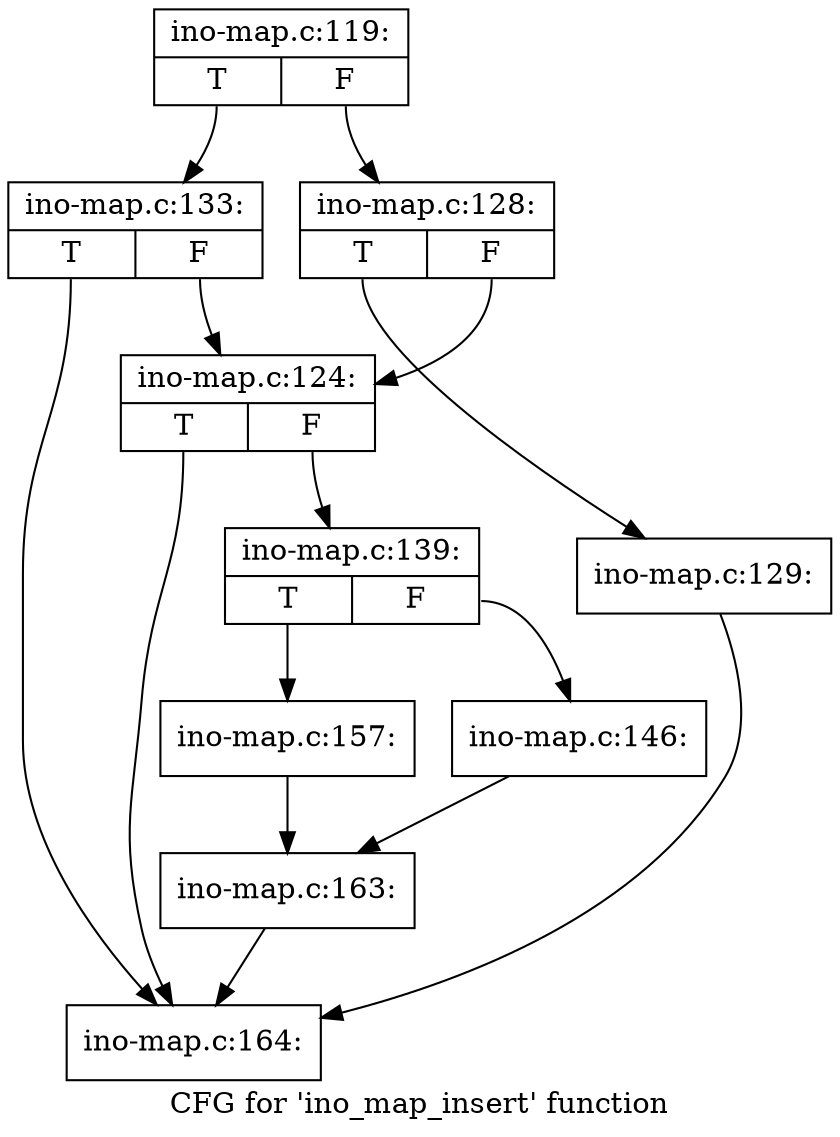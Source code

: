 digraph "CFG for 'ino_map_insert' function" {
	label="CFG for 'ino_map_insert' function";

	Node0xd850b80 [shape=record,label="{ino-map.c:119:|{<s0>T|<s1>F}}"];
	Node0xd850b80:s0 -> Node0xd8405e0;
	Node0xd850b80:s1 -> Node0xd855c80;
	Node0xd855c80 [shape=record,label="{ino-map.c:128:|{<s0>T|<s1>F}}"];
	Node0xd855c80:s0 -> Node0xd840910;
	Node0xd855c80:s1 -> Node0xd840570;
	Node0xd840910 [shape=record,label="{ino-map.c:129:}"];
	Node0xd840910 -> Node0xd850c30;
	Node0xd8405e0 [shape=record,label="{ino-map.c:133:|{<s0>T|<s1>F}}"];
	Node0xd8405e0:s0 -> Node0xd850c30;
	Node0xd8405e0:s1 -> Node0xd840570;
	Node0xd840570 [shape=record,label="{ino-map.c:124:|{<s0>T|<s1>F}}"];
	Node0xd840570:s0 -> Node0xd850c30;
	Node0xd840570:s1 -> Node0xd859920;
	Node0xd859920 [shape=record,label="{ino-map.c:139:|{<s0>T|<s1>F}}"];
	Node0xd859920:s0 -> Node0xd859f10;
	Node0xd859920:s1 -> Node0xd850770;
	Node0xd850770 [shape=record,label="{ino-map.c:146:}"];
	Node0xd850770 -> Node0xd859ec0;
	Node0xd859f10 [shape=record,label="{ino-map.c:157:}"];
	Node0xd859f10 -> Node0xd859ec0;
	Node0xd859ec0 [shape=record,label="{ino-map.c:163:}"];
	Node0xd859ec0 -> Node0xd850c30;
	Node0xd850c30 [shape=record,label="{ino-map.c:164:}"];
}
